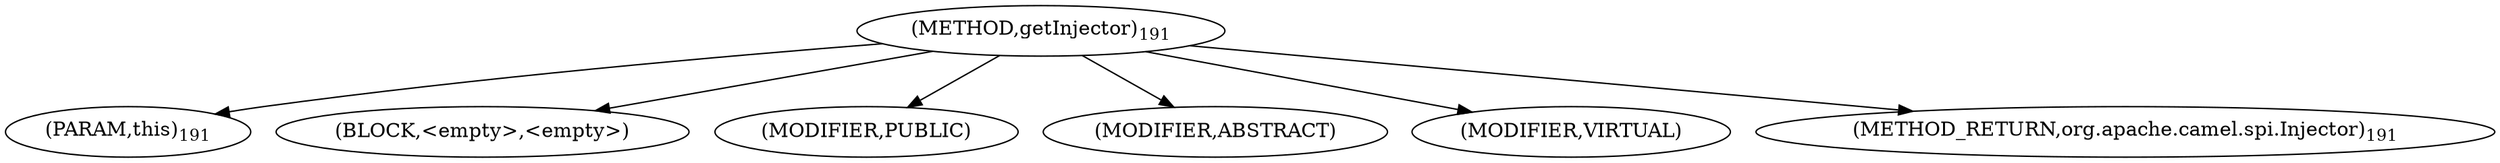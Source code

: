 digraph "getInjector" {  
"185" [label = <(METHOD,getInjector)<SUB>191</SUB>> ]
"186" [label = <(PARAM,this)<SUB>191</SUB>> ]
"187" [label = <(BLOCK,&lt;empty&gt;,&lt;empty&gt;)> ]
"188" [label = <(MODIFIER,PUBLIC)> ]
"189" [label = <(MODIFIER,ABSTRACT)> ]
"190" [label = <(MODIFIER,VIRTUAL)> ]
"191" [label = <(METHOD_RETURN,org.apache.camel.spi.Injector)<SUB>191</SUB>> ]
  "185" -> "186" 
  "185" -> "187" 
  "185" -> "188" 
  "185" -> "189" 
  "185" -> "190" 
  "185" -> "191" 
}
